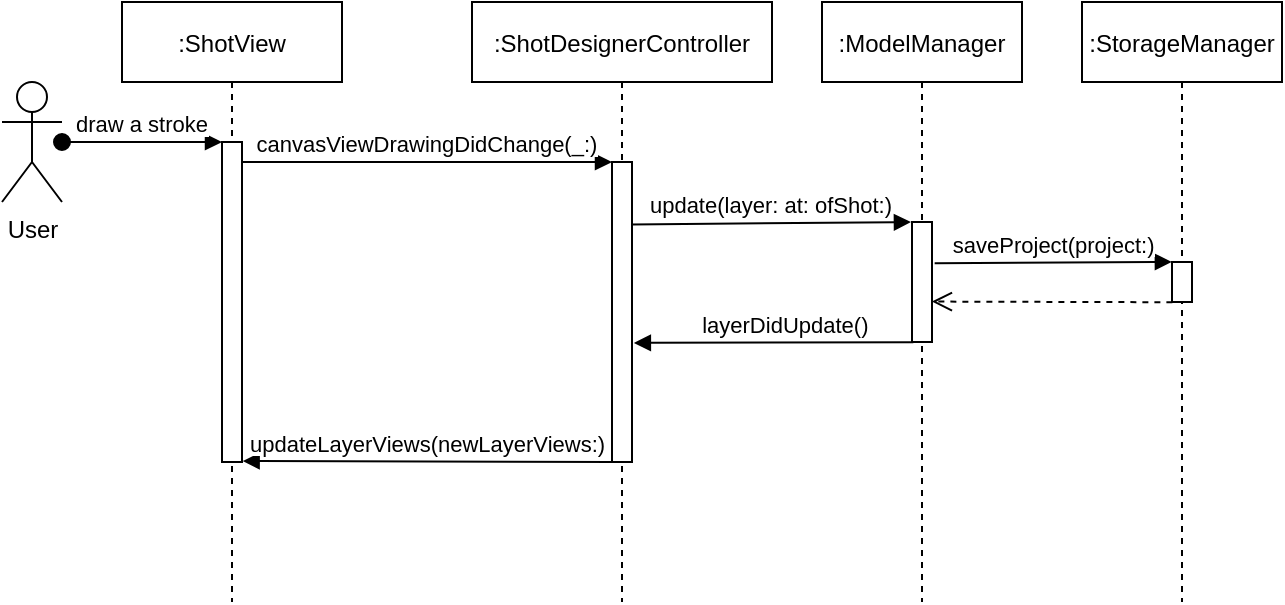 <mxfile version="14.5.1" type="device"><diagram id="fhBqnHq1IshxXnvw0Y61" name="LaunchBallSequenceDiagram"><mxGraphModel dx="486" dy="320" grid="1" gridSize="10" guides="1" tooltips="1" connect="1" arrows="1" fold="1" page="1" pageScale="1" pageWidth="850" pageHeight="1100" math="0" shadow="0"><root><mxCell id="0"/><mxCell id="1" parent="0"/><mxCell id="WQstSVvEStIir3JhUnU8-1" value=":ShotView" style="shape=umlLifeline;perimeter=lifelinePerimeter;container=1;collapsible=0;recursiveResize=0;rounded=0;shadow=0;strokeWidth=1;" parent="1" vertex="1"><mxGeometry x="110" y="150" width="110" height="300" as="geometry"/></mxCell><mxCell id="WQstSVvEStIir3JhUnU8-2" value="" style="points=[];perimeter=orthogonalPerimeter;rounded=0;shadow=0;strokeWidth=1;" parent="WQstSVvEStIir3JhUnU8-1" vertex="1"><mxGeometry x="50" y="70" width="10" height="160" as="geometry"/></mxCell><mxCell id="WQstSVvEStIir3JhUnU8-5" value=":ShotDesignerController" style="shape=umlLifeline;perimeter=lifelinePerimeter;container=0;collapsible=0;recursiveResize=0;rounded=0;shadow=0;strokeWidth=1;" parent="1" vertex="1"><mxGeometry x="285" y="150" width="150" height="300" as="geometry"/></mxCell><mxCell id="WQstSVvEStIir3JhUnU8-8" value="canvasViewDrawingDidChange(_:)" style="verticalAlign=bottom;endArrow=block;entryX=0;entryY=0;shadow=0;strokeWidth=1;" parent="1" source="WQstSVvEStIir3JhUnU8-2" target="WQstSVvEStIir3JhUnU8-6" edge="1"><mxGeometry relative="1" as="geometry"><mxPoint x="285" y="230" as="sourcePoint"/></mxGeometry></mxCell><mxCell id="WQstSVvEStIir3JhUnU8-11" value="User" style="shape=umlActor;verticalLabelPosition=bottom;verticalAlign=top;html=1;" parent="1" vertex="1"><mxGeometry x="50" y="190" width="30" height="60" as="geometry"/></mxCell><mxCell id="WQstSVvEStIir3JhUnU8-3" value="draw a stroke" style="verticalAlign=bottom;startArrow=oval;endArrow=block;startSize=8;shadow=0;strokeWidth=1;" parent="1" source="WQstSVvEStIir3JhUnU8-11" target="WQstSVvEStIir3JhUnU8-2" edge="1"><mxGeometry relative="1" as="geometry"><mxPoint x="95" y="220" as="sourcePoint"/></mxGeometry></mxCell><mxCell id="WQstSVvEStIir3JhUnU8-6" value="" style="points=[];perimeter=orthogonalPerimeter;rounded=0;shadow=0;strokeWidth=1;" parent="1" vertex="1"><mxGeometry x="355" y="230" width="10" height="150" as="geometry"/></mxCell><mxCell id="WQstSVvEStIir3JhUnU8-17" value=":ModelManager" style="shape=umlLifeline;perimeter=lifelinePerimeter;container=0;collapsible=0;recursiveResize=0;rounded=0;shadow=0;strokeWidth=1;" parent="1" vertex="1"><mxGeometry x="460" y="150" width="100" height="300" as="geometry"/></mxCell><mxCell id="WQstSVvEStIir3JhUnU8-20" value="update(layer: at: ofShot:)" style="verticalAlign=bottom;endArrow=block;shadow=0;strokeWidth=1;entryX=-0.053;entryY=0.001;entryDx=0;entryDy=0;entryPerimeter=0;exitX=0.95;exitY=0.208;exitDx=0;exitDy=0;exitPerimeter=0;" parent="1" source="WQstSVvEStIir3JhUnU8-6" target="WQstSVvEStIir3JhUnU8-22" edge="1"><mxGeometry relative="1" as="geometry"><mxPoint x="367" y="261" as="sourcePoint"/><mxPoint x="505.33" y="260.14" as="targetPoint"/></mxGeometry></mxCell><mxCell id="WQstSVvEStIir3JhUnU8-22" value="" style="points=[];perimeter=orthogonalPerimeter;rounded=0;shadow=0;strokeWidth=1;" parent="1" vertex="1"><mxGeometry x="505" y="260" width="10" height="60" as="geometry"/></mxCell><mxCell id="WQstSVvEStIir3JhUnU8-25" value=":StorageManager" style="shape=umlLifeline;perimeter=lifelinePerimeter;container=0;collapsible=0;recursiveResize=0;rounded=0;shadow=0;strokeWidth=1;" parent="1" vertex="1"><mxGeometry x="590" y="150" width="100" height="300" as="geometry"/></mxCell><mxCell id="WQstSVvEStIir3JhUnU8-26" value="saveProject(project:)" style="verticalAlign=bottom;endArrow=block;shadow=0;strokeWidth=1;entryX=-0.006;entryY=-0.002;entryDx=0;entryDy=0;entryPerimeter=0;exitX=1.133;exitY=0.343;exitDx=0;exitDy=0;exitPerimeter=0;" parent="1" source="WQstSVvEStIir3JhUnU8-22" target="WQstSVvEStIir3JhUnU8-27" edge="1"><mxGeometry relative="1" as="geometry"><mxPoint x="515" y="329" as="sourcePoint"/><mxPoint x="620" y="330" as="targetPoint"/></mxGeometry></mxCell><mxCell id="WQstSVvEStIir3JhUnU8-27" value="" style="points=[];perimeter=orthogonalPerimeter;rounded=0;shadow=0;strokeWidth=1;" parent="1" vertex="1"><mxGeometry x="635" y="280" width="10" height="20" as="geometry"/></mxCell><mxCell id="WQstSVvEStIir3JhUnU8-29" value="layerDidUpdate()" style="verticalAlign=bottom;endArrow=block;entryX=1.094;entryY=0.603;shadow=0;strokeWidth=1;exitX=0.067;exitY=1.002;exitDx=0;exitDy=0;exitPerimeter=0;entryDx=0;entryDy=0;entryPerimeter=0;" parent="1" source="WQstSVvEStIir3JhUnU8-22" target="WQstSVvEStIir3JhUnU8-6" edge="1"><mxGeometry x="-0.087" relative="1" as="geometry"><mxPoint x="625" y="359.58" as="sourcePoint"/><mxPoint x="460" y="359.58" as="targetPoint"/><mxPoint as="offset"/></mxGeometry></mxCell><mxCell id="WQstSVvEStIir3JhUnU8-31" value="updateLayerViews(newLayerViews:)" style="verticalAlign=bottom;endArrow=block;entryX=1.033;entryY=0.997;shadow=0;strokeWidth=1;exitX=-0.021;exitY=1;exitDx=0;exitDy=0;exitPerimeter=0;entryDx=0;entryDy=0;entryPerimeter=0;" parent="1" source="WQstSVvEStIir3JhUnU8-6" target="WQstSVvEStIir3JhUnU8-2" edge="1"><mxGeometry relative="1" as="geometry"><mxPoint x="359.5" y="378.66" as="sourcePoint"/><mxPoint x="180" y="380" as="targetPoint"/></mxGeometry></mxCell><mxCell id="RpoS_5Bt3EzdELmSpBSK-1" value="" style="verticalAlign=bottom;endArrow=open;dashed=1;endSize=8;exitX=0.019;exitY=1.006;shadow=0;strokeWidth=1;exitDx=0;exitDy=0;exitPerimeter=0;entryX=0.993;entryY=0.663;entryDx=0;entryDy=0;entryPerimeter=0;" edge="1" parent="1" source="WQstSVvEStIir3JhUnU8-27" target="WQstSVvEStIir3JhUnU8-22"><mxGeometry relative="1" as="geometry"><mxPoint x="520" y="300" as="targetPoint"/><mxPoint x="514.5" y="289.5" as="sourcePoint"/></mxGeometry></mxCell></root></mxGraphModel></diagram></mxfile>